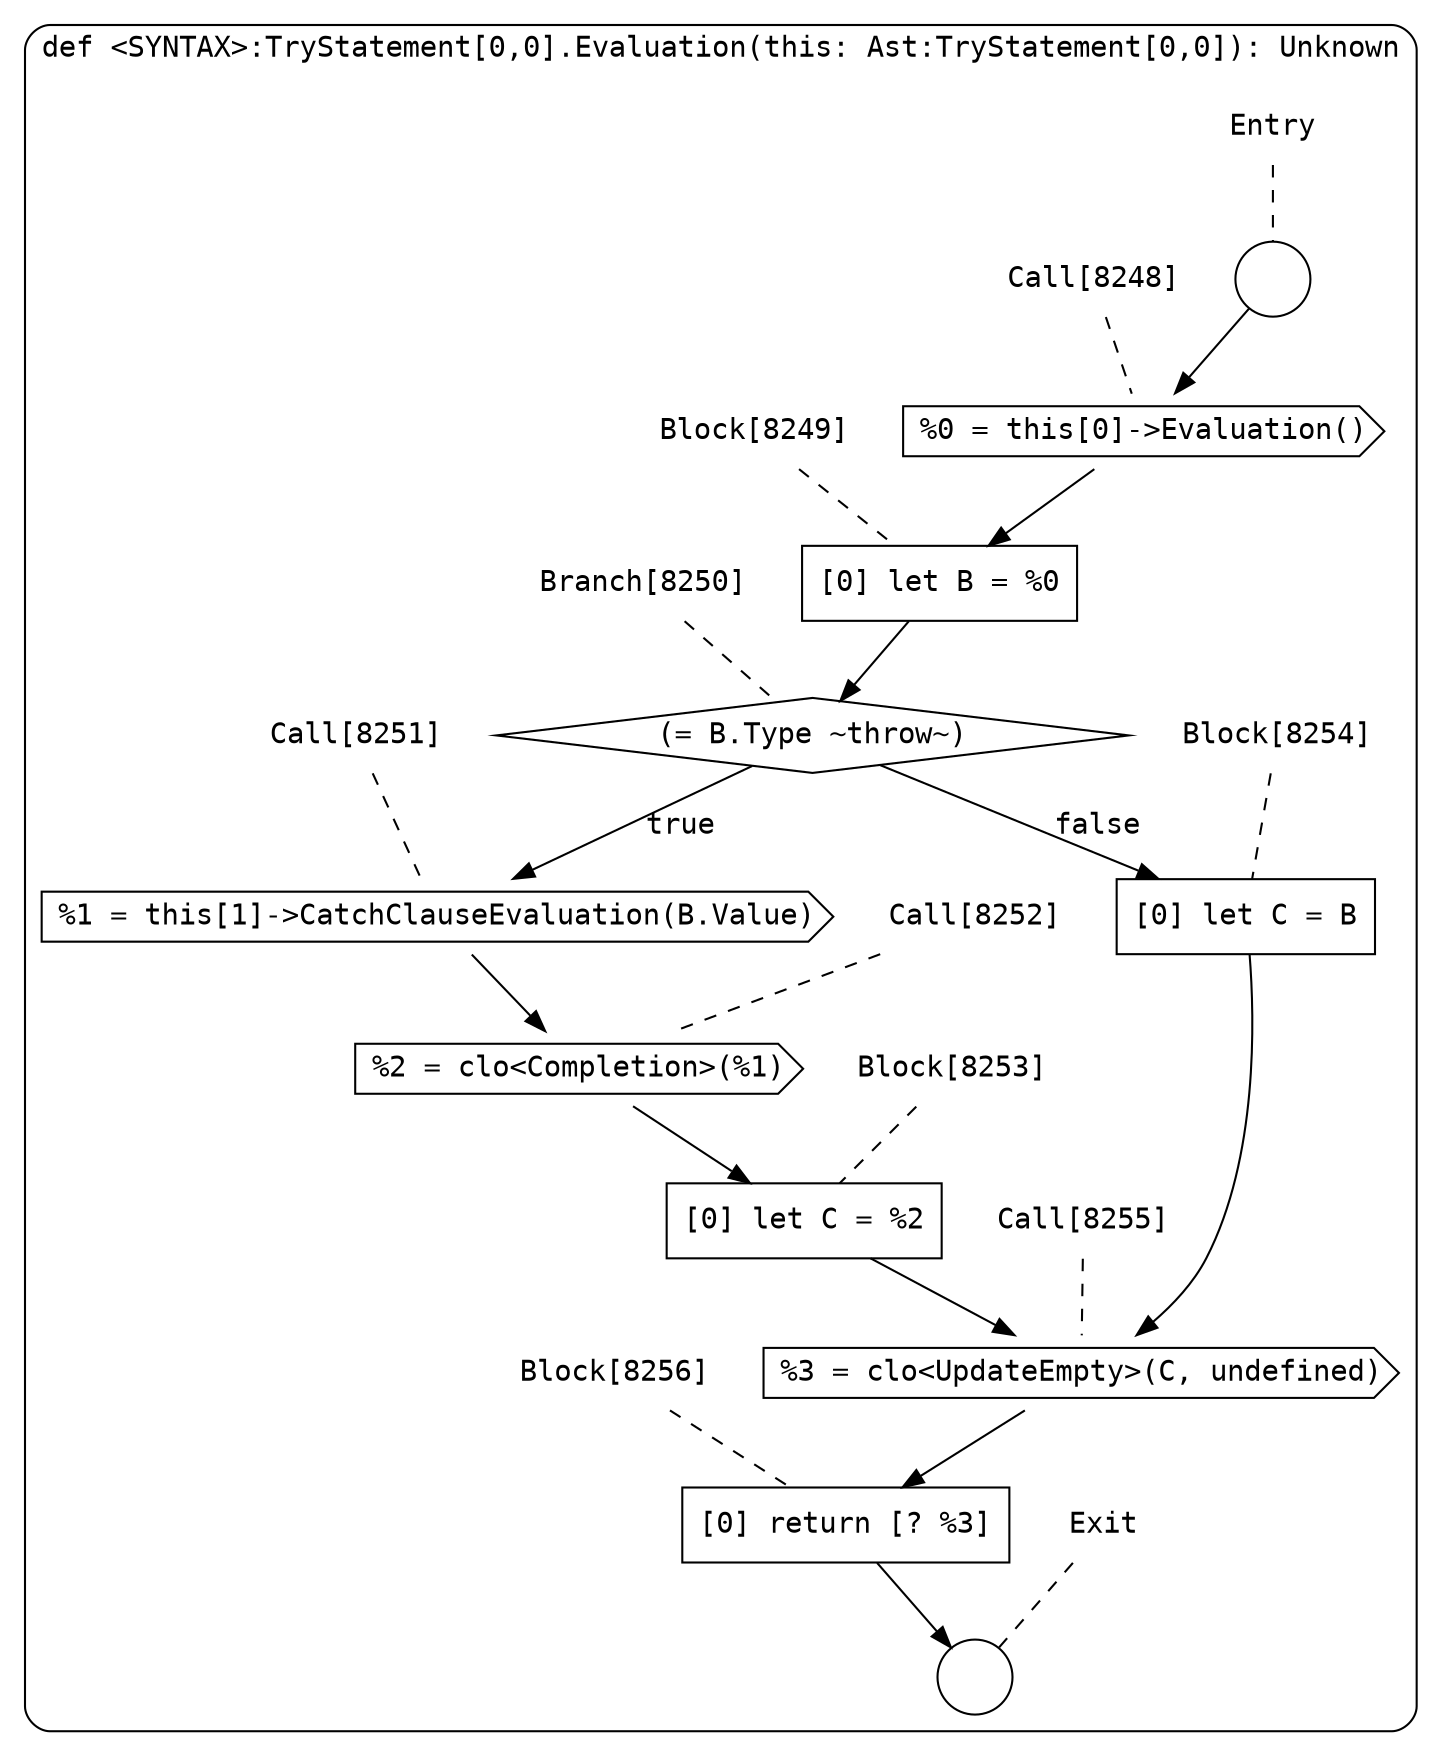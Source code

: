 digraph {
  graph [fontname = "Consolas"]
  node [fontname = "Consolas"]
  edge [fontname = "Consolas"]
  subgraph cluster1506 {
    label = "def <SYNTAX>:TryStatement[0,0].Evaluation(this: Ast:TryStatement[0,0]): Unknown"
    style = rounded
    cluster1506_entry_name [shape=none, label=<<font color="black">Entry</font>>]
    cluster1506_entry_name -> cluster1506_entry [arrowhead=none, color="black", style=dashed]
    cluster1506_entry [shape=circle label=" " color="black" fillcolor="white" style=filled]
    cluster1506_entry -> node8248 [color="black"]
    cluster1506_exit_name [shape=none, label=<<font color="black">Exit</font>>]
    cluster1506_exit_name -> cluster1506_exit [arrowhead=none, color="black", style=dashed]
    cluster1506_exit [shape=circle label=" " color="black" fillcolor="white" style=filled]
    node8248_name [shape=none, label=<<font color="black">Call[8248]</font>>]
    node8248_name -> node8248 [arrowhead=none, color="black", style=dashed]
    node8248 [shape=cds, label=<<font color="black">%0 = this[0]-&gt;Evaluation()</font>> color="black" fillcolor="white", style=filled]
    node8248 -> node8249 [color="black"]
    node8249_name [shape=none, label=<<font color="black">Block[8249]</font>>]
    node8249_name -> node8249 [arrowhead=none, color="black", style=dashed]
    node8249 [shape=box, label=<<font color="black">[0] let B = %0<BR ALIGN="LEFT"/></font>> color="black" fillcolor="white", style=filled]
    node8249 -> node8250 [color="black"]
    node8250_name [shape=none, label=<<font color="black">Branch[8250]</font>>]
    node8250_name -> node8250 [arrowhead=none, color="black", style=dashed]
    node8250 [shape=diamond, label=<<font color="black">(= B.Type ~throw~)</font>> color="black" fillcolor="white", style=filled]
    node8250 -> node8251 [label=<<font color="black">true</font>> color="black"]
    node8250 -> node8254 [label=<<font color="black">false</font>> color="black"]
    node8251_name [shape=none, label=<<font color="black">Call[8251]</font>>]
    node8251_name -> node8251 [arrowhead=none, color="black", style=dashed]
    node8251 [shape=cds, label=<<font color="black">%1 = this[1]-&gt;CatchClauseEvaluation(B.Value)</font>> color="black" fillcolor="white", style=filled]
    node8251 -> node8252 [color="black"]
    node8254_name [shape=none, label=<<font color="black">Block[8254]</font>>]
    node8254_name -> node8254 [arrowhead=none, color="black", style=dashed]
    node8254 [shape=box, label=<<font color="black">[0] let C = B<BR ALIGN="LEFT"/></font>> color="black" fillcolor="white", style=filled]
    node8254 -> node8255 [color="black"]
    node8252_name [shape=none, label=<<font color="black">Call[8252]</font>>]
    node8252_name -> node8252 [arrowhead=none, color="black", style=dashed]
    node8252 [shape=cds, label=<<font color="black">%2 = clo&lt;Completion&gt;(%1)</font>> color="black" fillcolor="white", style=filled]
    node8252 -> node8253 [color="black"]
    node8255_name [shape=none, label=<<font color="black">Call[8255]</font>>]
    node8255_name -> node8255 [arrowhead=none, color="black", style=dashed]
    node8255 [shape=cds, label=<<font color="black">%3 = clo&lt;UpdateEmpty&gt;(C, undefined)</font>> color="black" fillcolor="white", style=filled]
    node8255 -> node8256 [color="black"]
    node8253_name [shape=none, label=<<font color="black">Block[8253]</font>>]
    node8253_name -> node8253 [arrowhead=none, color="black", style=dashed]
    node8253 [shape=box, label=<<font color="black">[0] let C = %2<BR ALIGN="LEFT"/></font>> color="black" fillcolor="white", style=filled]
    node8253 -> node8255 [color="black"]
    node8256_name [shape=none, label=<<font color="black">Block[8256]</font>>]
    node8256_name -> node8256 [arrowhead=none, color="black", style=dashed]
    node8256 [shape=box, label=<<font color="black">[0] return [? %3]<BR ALIGN="LEFT"/></font>> color="black" fillcolor="white", style=filled]
    node8256 -> cluster1506_exit [color="black"]
  }
}